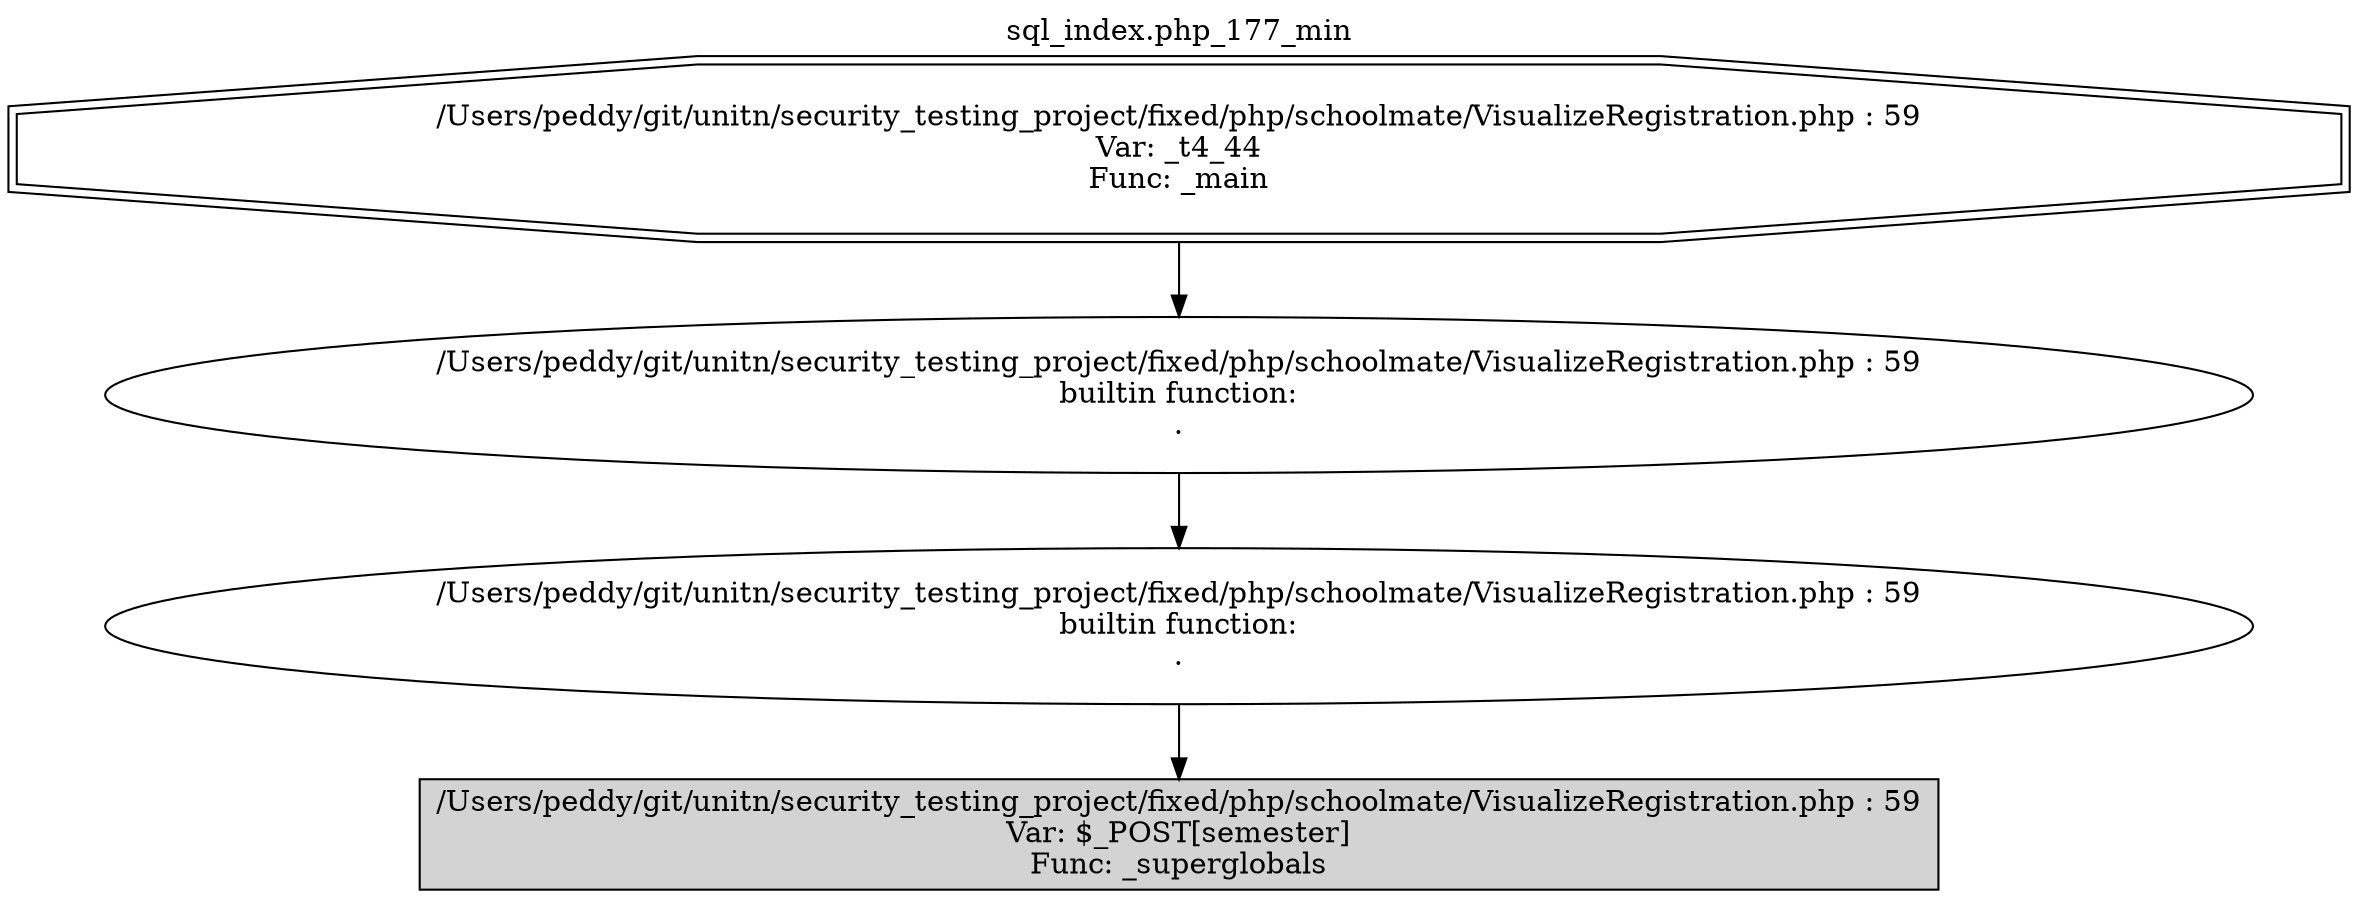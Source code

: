 digraph cfg {
  label="sql_index.php_177_min";
  labelloc=t;
  n1 [shape=doubleoctagon, label="/Users/peddy/git/unitn/security_testing_project/fixed/php/schoolmate/VisualizeRegistration.php : 59\nVar: _t4_44\nFunc: _main\n"];
  n2 [shape=ellipse, label="/Users/peddy/git/unitn/security_testing_project/fixed/php/schoolmate/VisualizeRegistration.php : 59\nbuiltin function:\n.\n"];
  n3 [shape=ellipse, label="/Users/peddy/git/unitn/security_testing_project/fixed/php/schoolmate/VisualizeRegistration.php : 59\nbuiltin function:\n.\n"];
  n4 [shape=box, label="/Users/peddy/git/unitn/security_testing_project/fixed/php/schoolmate/VisualizeRegistration.php : 59\nVar: $_POST[semester]\nFunc: _superglobals\n",style=filled];
  n1 -> n2;
  n2 -> n3;
  n3 -> n4;
}
